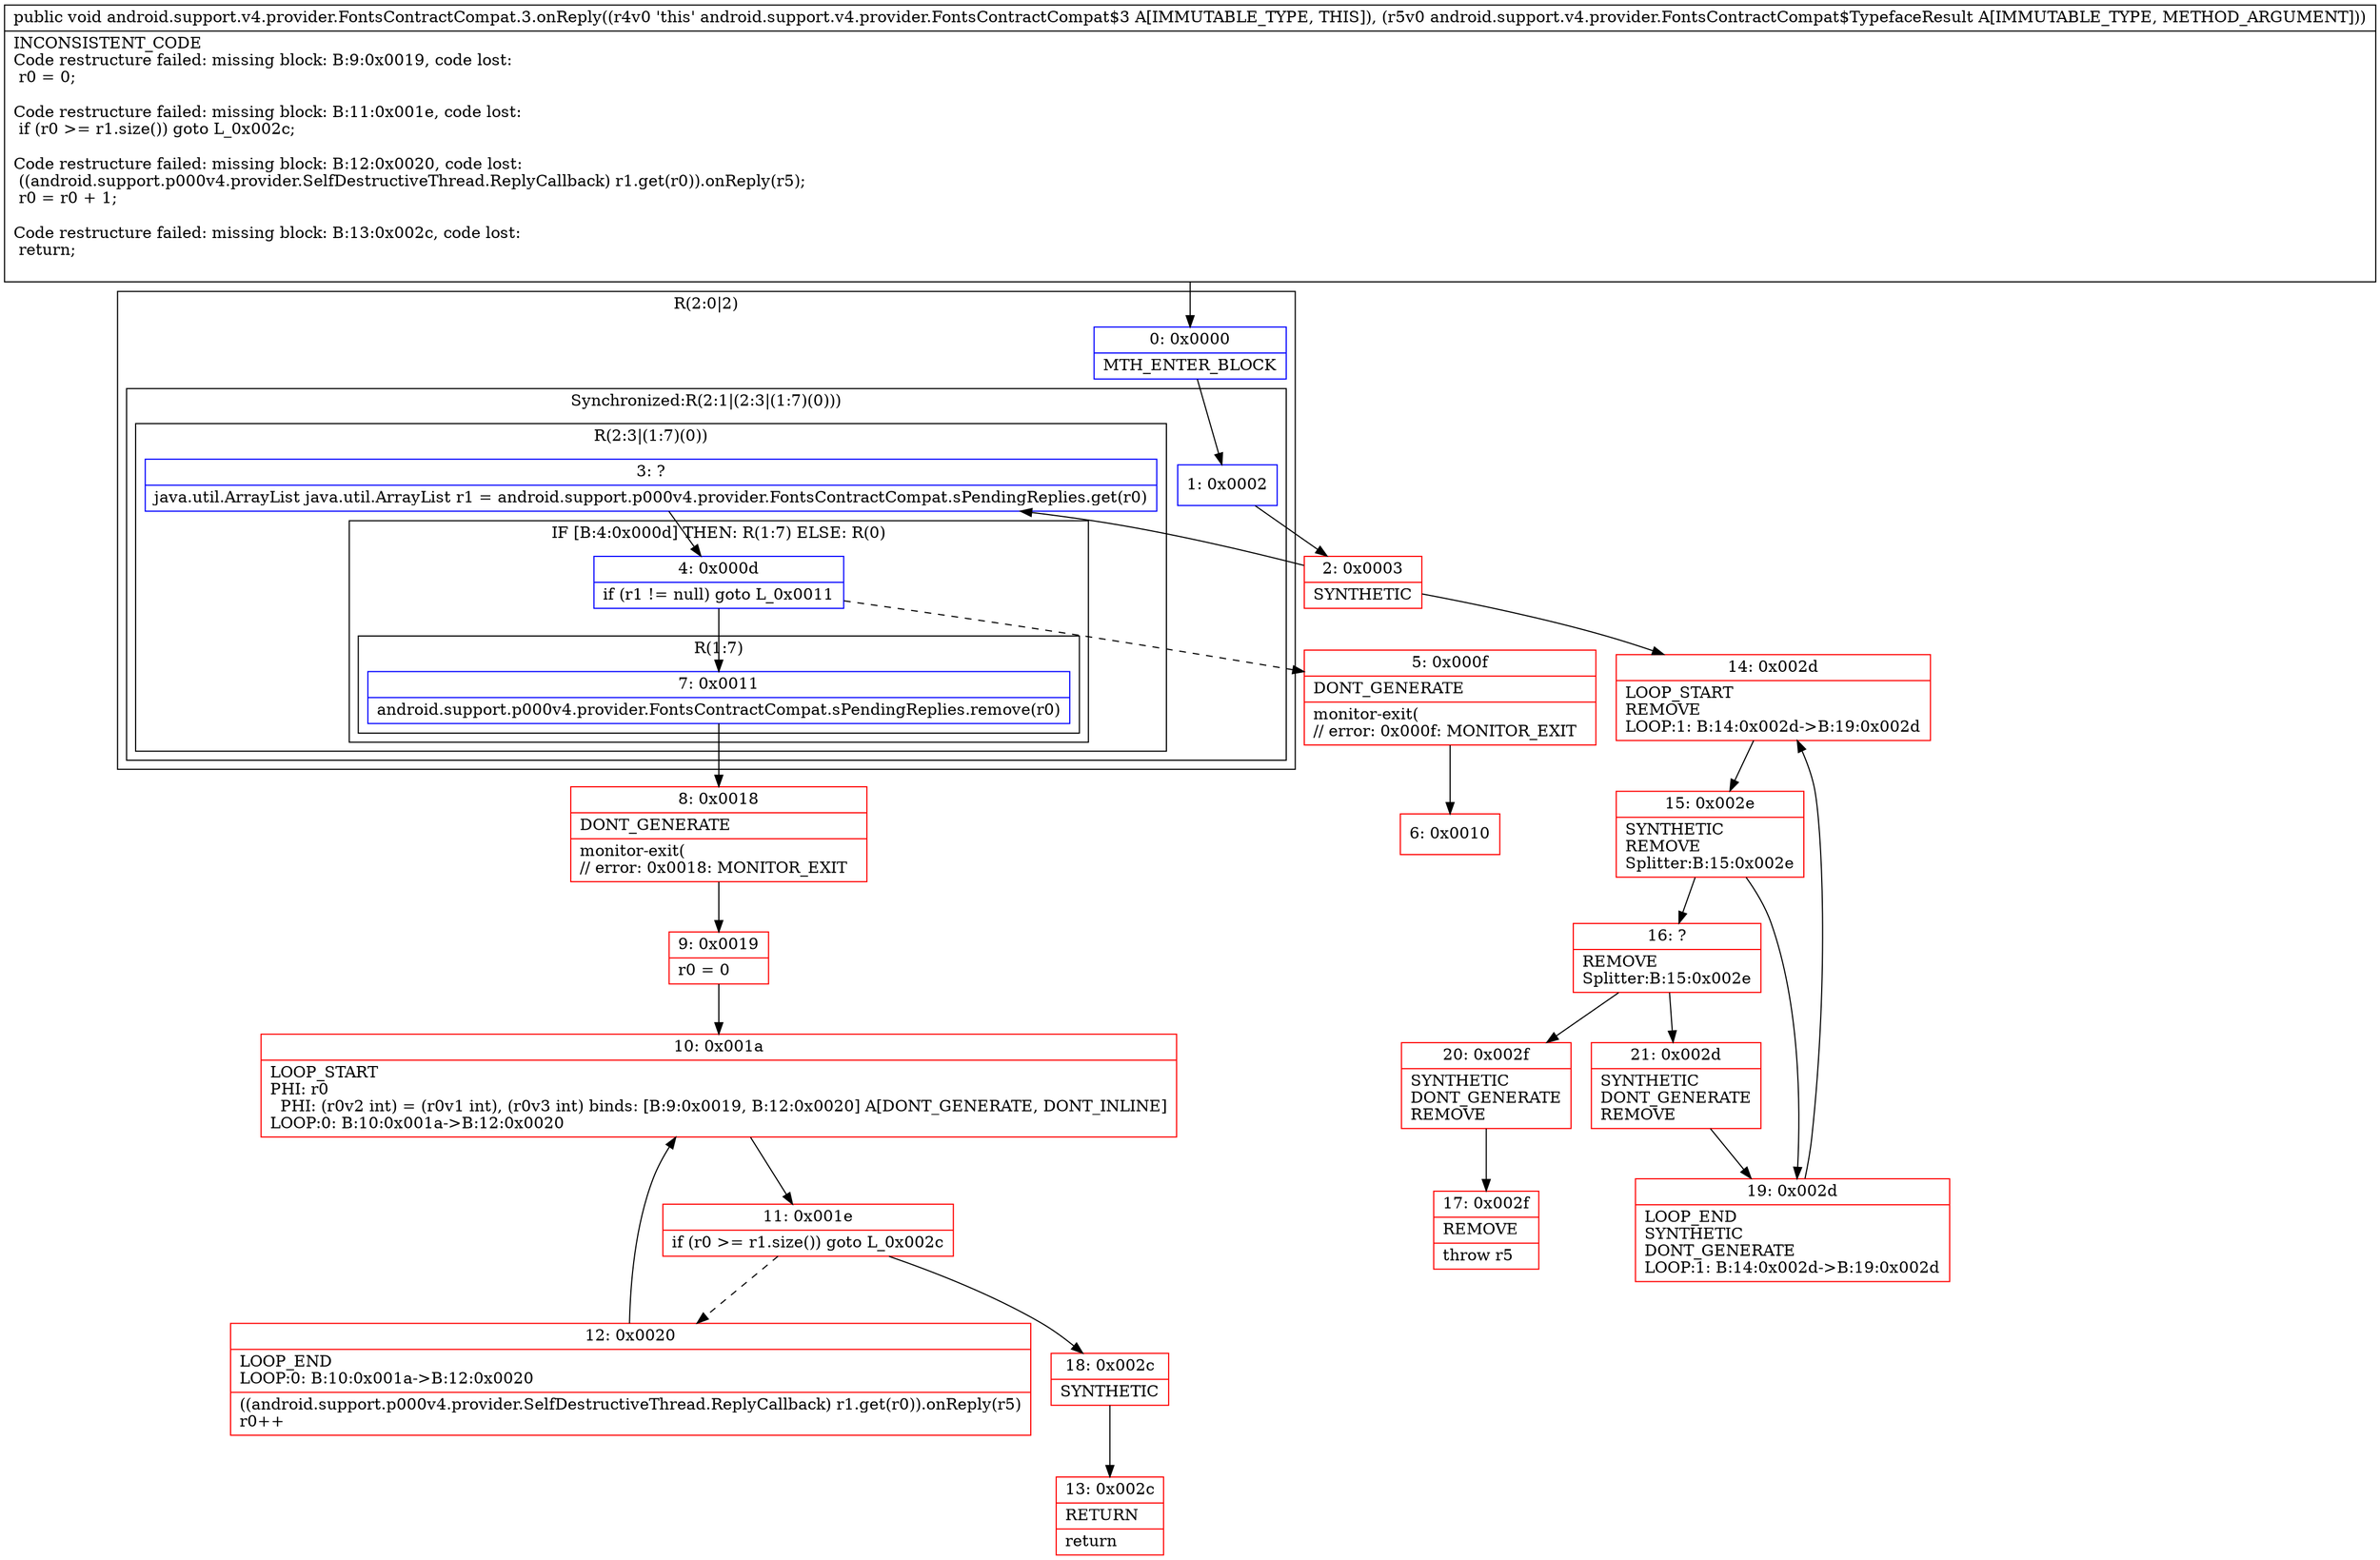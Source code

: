 digraph "CFG forandroid.support.v4.provider.FontsContractCompat.3.onReply(Landroid\/support\/v4\/provider\/FontsContractCompat$TypefaceResult;)V" {
subgraph cluster_Region_1983702858 {
label = "R(2:0|2)";
node [shape=record,color=blue];
Node_0 [shape=record,label="{0\:\ 0x0000|MTH_ENTER_BLOCK\l}"];
subgraph cluster_SynchronizedRegion_982139481 {
label = "Synchronized:R(2:1|(2:3|(1:7)(0)))";
node [shape=record,color=blue];
Node_1 [shape=record,label="{1\:\ 0x0002}"];
subgraph cluster_Region_666683456 {
label = "R(2:3|(1:7)(0))";
node [shape=record,color=blue];
Node_3 [shape=record,label="{3\:\ ?|java.util.ArrayList java.util.ArrayList r1 = android.support.p000v4.provider.FontsContractCompat.sPendingReplies.get(r0)\l}"];
subgraph cluster_IfRegion_42810814 {
label = "IF [B:4:0x000d] THEN: R(1:7) ELSE: R(0)";
node [shape=record,color=blue];
Node_4 [shape=record,label="{4\:\ 0x000d|if (r1 != null) goto L_0x0011\l}"];
subgraph cluster_Region_35963214 {
label = "R(1:7)";
node [shape=record,color=blue];
Node_7 [shape=record,label="{7\:\ 0x0011|android.support.p000v4.provider.FontsContractCompat.sPendingReplies.remove(r0)\l}"];
}
subgraph cluster_Region_618773940 {
label = "R(0)";
node [shape=record,color=blue];
}
}
}
}
}
Node_2 [shape=record,color=red,label="{2\:\ 0x0003|SYNTHETIC\l}"];
Node_5 [shape=record,color=red,label="{5\:\ 0x000f|DONT_GENERATE\l|monitor\-exit(\l\/\/ error: 0x000f: MONITOR_EXIT  \l}"];
Node_6 [shape=record,color=red,label="{6\:\ 0x0010}"];
Node_8 [shape=record,color=red,label="{8\:\ 0x0018|DONT_GENERATE\l|monitor\-exit(\l\/\/ error: 0x0018: MONITOR_EXIT  \l}"];
Node_9 [shape=record,color=red,label="{9\:\ 0x0019|r0 = 0\l}"];
Node_10 [shape=record,color=red,label="{10\:\ 0x001a|LOOP_START\lPHI: r0 \l  PHI: (r0v2 int) = (r0v1 int), (r0v3 int) binds: [B:9:0x0019, B:12:0x0020] A[DONT_GENERATE, DONT_INLINE]\lLOOP:0: B:10:0x001a\-\>B:12:0x0020\l}"];
Node_11 [shape=record,color=red,label="{11\:\ 0x001e|if (r0 \>= r1.size()) goto L_0x002c\l}"];
Node_12 [shape=record,color=red,label="{12\:\ 0x0020|LOOP_END\lLOOP:0: B:10:0x001a\-\>B:12:0x0020\l|((android.support.p000v4.provider.SelfDestructiveThread.ReplyCallback) r1.get(r0)).onReply(r5)\lr0++\l}"];
Node_13 [shape=record,color=red,label="{13\:\ 0x002c|RETURN\l|return\l}"];
Node_14 [shape=record,color=red,label="{14\:\ 0x002d|LOOP_START\lREMOVE\lLOOP:1: B:14:0x002d\-\>B:19:0x002d\l}"];
Node_15 [shape=record,color=red,label="{15\:\ 0x002e|SYNTHETIC\lREMOVE\lSplitter:B:15:0x002e\l}"];
Node_16 [shape=record,color=red,label="{16\:\ ?|REMOVE\lSplitter:B:15:0x002e\l}"];
Node_17 [shape=record,color=red,label="{17\:\ 0x002f|REMOVE\l|throw r5\l}"];
Node_18 [shape=record,color=red,label="{18\:\ 0x002c|SYNTHETIC\l}"];
Node_19 [shape=record,color=red,label="{19\:\ 0x002d|LOOP_END\lSYNTHETIC\lDONT_GENERATE\lLOOP:1: B:14:0x002d\-\>B:19:0x002d\l}"];
Node_20 [shape=record,color=red,label="{20\:\ 0x002f|SYNTHETIC\lDONT_GENERATE\lREMOVE\l}"];
Node_21 [shape=record,color=red,label="{21\:\ 0x002d|SYNTHETIC\lDONT_GENERATE\lREMOVE\l}"];
MethodNode[shape=record,label="{public void android.support.v4.provider.FontsContractCompat.3.onReply((r4v0 'this' android.support.v4.provider.FontsContractCompat$3 A[IMMUTABLE_TYPE, THIS]), (r5v0 android.support.v4.provider.FontsContractCompat$TypefaceResult A[IMMUTABLE_TYPE, METHOD_ARGUMENT]))  | INCONSISTENT_CODE\lCode restructure failed: missing block: B:9:0x0019, code lost:\l    r0 = 0;\l\lCode restructure failed: missing block: B:11:0x001e, code lost:\l    if (r0 \>= r1.size()) goto L_0x002c;\l\lCode restructure failed: missing block: B:12:0x0020, code lost:\l    ((android.support.p000v4.provider.SelfDestructiveThread.ReplyCallback) r1.get(r0)).onReply(r5);\l    r0 = r0 + 1;\l\lCode restructure failed: missing block: B:13:0x002c, code lost:\l    return;\l\l}"];
MethodNode -> Node_0;
Node_0 -> Node_1;
Node_1 -> Node_2;
Node_3 -> Node_4;
Node_4 -> Node_5[style=dashed];
Node_4 -> Node_7;
Node_7 -> Node_8;
Node_2 -> Node_3;
Node_2 -> Node_14;
Node_5 -> Node_6;
Node_8 -> Node_9;
Node_9 -> Node_10;
Node_10 -> Node_11;
Node_11 -> Node_12[style=dashed];
Node_11 -> Node_18;
Node_12 -> Node_10;
Node_14 -> Node_15;
Node_15 -> Node_16;
Node_15 -> Node_19;
Node_16 -> Node_20;
Node_16 -> Node_21;
Node_18 -> Node_13;
Node_19 -> Node_14;
Node_20 -> Node_17;
Node_21 -> Node_19;
}

